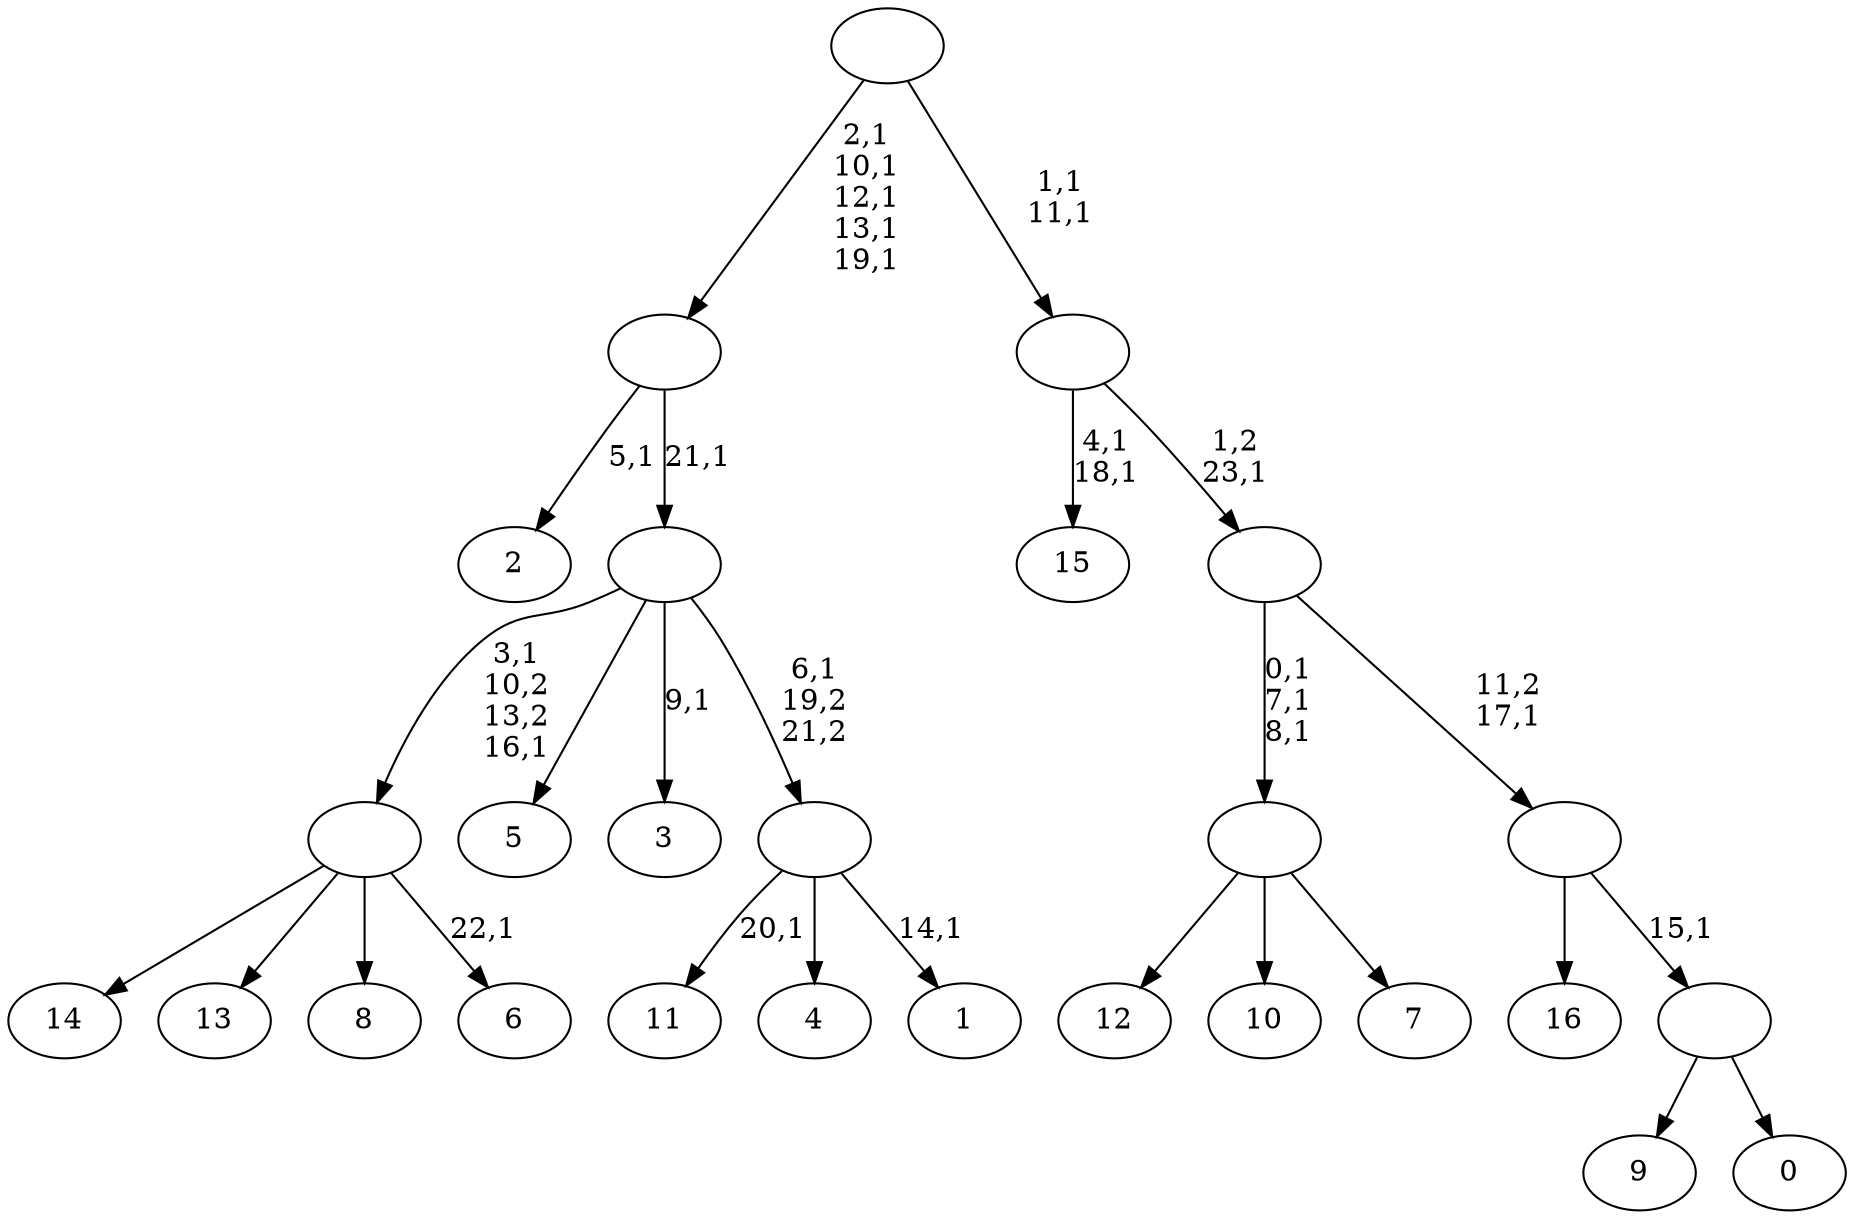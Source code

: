 digraph T {
	41 [label="16"]
	40 [label="15"]
	37 [label="14"]
	36 [label="13"]
	35 [label="12"]
	34 [label="11"]
	32 [label="10"]
	31 [label="9"]
	30 [label="8"]
	29 [label="7"]
	28 [label=""]
	25 [label="6"]
	23 [label=""]
	21 [label="5"]
	20 [label="4"]
	19 [label="3"]
	17 [label="2"]
	15 [label="1"]
	13 [label=""]
	12 [label=""]
	11 [label=""]
	6 [label="0"]
	5 [label=""]
	4 [label=""]
	3 [label=""]
	2 [label=""]
	0 [label=""]
	28 -> 35 [label=""]
	28 -> 32 [label=""]
	28 -> 29 [label=""]
	23 -> 25 [label="22,1"]
	23 -> 37 [label=""]
	23 -> 36 [label=""]
	23 -> 30 [label=""]
	13 -> 15 [label="14,1"]
	13 -> 34 [label="20,1"]
	13 -> 20 [label=""]
	12 -> 19 [label="9,1"]
	12 -> 23 [label="3,1\n10,2\n13,2\n16,1"]
	12 -> 21 [label=""]
	12 -> 13 [label="6,1\n19,2\n21,2"]
	11 -> 17 [label="5,1"]
	11 -> 12 [label="21,1"]
	5 -> 31 [label=""]
	5 -> 6 [label=""]
	4 -> 41 [label=""]
	4 -> 5 [label="15,1"]
	3 -> 28 [label="0,1\n7,1\n8,1"]
	3 -> 4 [label="11,2\n17,1"]
	2 -> 40 [label="4,1\n18,1"]
	2 -> 3 [label="1,2\n23,1"]
	0 -> 2 [label="1,1\n11,1"]
	0 -> 11 [label="2,1\n10,1\n12,1\n13,1\n19,1"]
}
